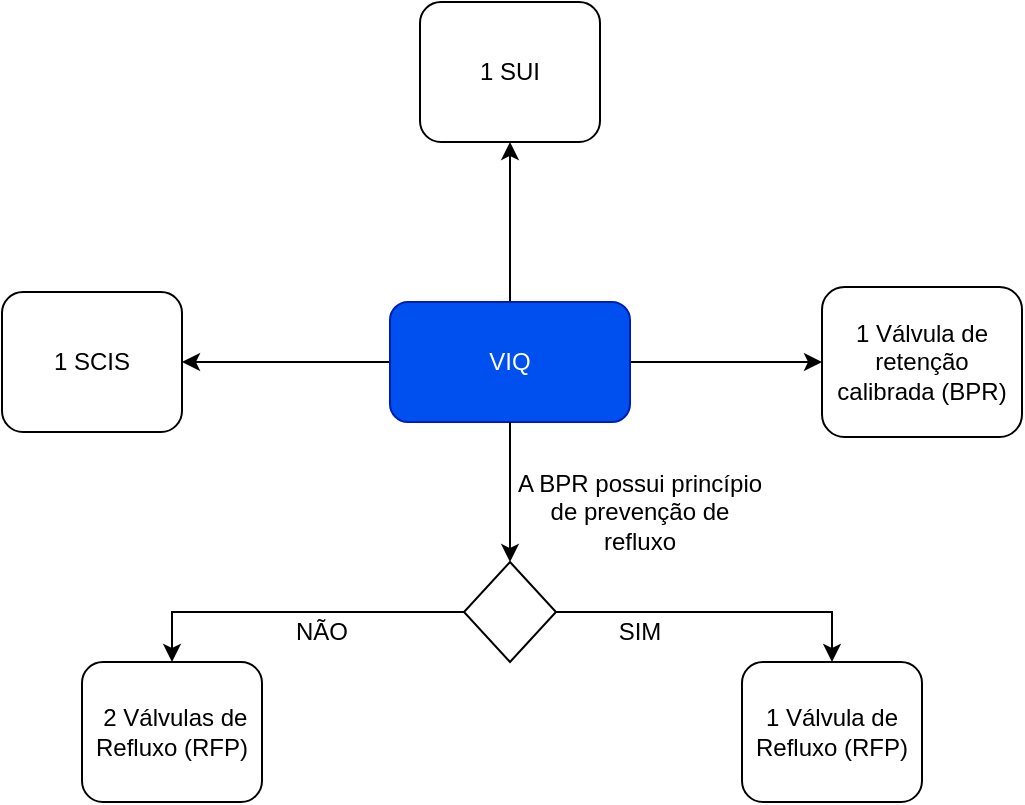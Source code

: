 <mxfile version="19.0.3" type="github">
  <diagram id="APq7yh2o23A28OA9TLXc" name="Page-1">
    <mxGraphModel dx="942" dy="614" grid="1" gridSize="10" guides="1" tooltips="1" connect="1" arrows="1" fold="1" page="1" pageScale="1" pageWidth="827" pageHeight="1169" math="0" shadow="0">
      <root>
        <mxCell id="0" />
        <mxCell id="1" parent="0" />
        <mxCell id="Csvonph7ouFIjeJ6Ovv--25" style="edgeStyle=orthogonalEdgeStyle;rounded=0;orthogonalLoop=1;jettySize=auto;html=1;exitX=1;exitY=0.5;exitDx=0;exitDy=0;entryX=0;entryY=0.5;entryDx=0;entryDy=0;fontSize=12;" edge="1" parent="1" source="Csvonph7ouFIjeJ6Ovv--1" target="Csvonph7ouFIjeJ6Ovv--18">
          <mxGeometry relative="1" as="geometry" />
        </mxCell>
        <mxCell id="Csvonph7ouFIjeJ6Ovv--27" style="edgeStyle=orthogonalEdgeStyle;rounded=0;orthogonalLoop=1;jettySize=auto;html=1;exitX=0.5;exitY=0;exitDx=0;exitDy=0;entryX=0.5;entryY=1;entryDx=0;entryDy=0;fontSize=12;" edge="1" parent="1" source="Csvonph7ouFIjeJ6Ovv--1" target="Csvonph7ouFIjeJ6Ovv--26">
          <mxGeometry relative="1" as="geometry" />
        </mxCell>
        <mxCell id="Csvonph7ouFIjeJ6Ovv--29" style="edgeStyle=orthogonalEdgeStyle;rounded=0;orthogonalLoop=1;jettySize=auto;html=1;exitX=0;exitY=0.5;exitDx=0;exitDy=0;entryX=1;entryY=0.5;entryDx=0;entryDy=0;fontSize=12;" edge="1" parent="1" source="Csvonph7ouFIjeJ6Ovv--1" target="Csvonph7ouFIjeJ6Ovv--28">
          <mxGeometry relative="1" as="geometry" />
        </mxCell>
        <mxCell id="Csvonph7ouFIjeJ6Ovv--1" value="VIQ" style="rounded=1;whiteSpace=wrap;html=1;fillColor=#0050ef;fontColor=#ffffff;strokeColor=#001DBC;" vertex="1" parent="1">
          <mxGeometry x="354" y="180" width="120" height="60" as="geometry" />
        </mxCell>
        <mxCell id="Csvonph7ouFIjeJ6Ovv--16" value="" style="edgeStyle=orthogonalEdgeStyle;rounded=0;orthogonalLoop=1;jettySize=auto;html=1;fontSize=12;exitX=0.5;exitY=1;exitDx=0;exitDy=0;" edge="1" parent="1" source="Csvonph7ouFIjeJ6Ovv--1" target="Csvonph7ouFIjeJ6Ovv--15">
          <mxGeometry relative="1" as="geometry">
            <mxPoint x="414" y="250" as="sourcePoint" />
          </mxGeometry>
        </mxCell>
        <mxCell id="Csvonph7ouFIjeJ6Ovv--10" value="&amp;nbsp;2 Válvulas de Refluxo (RFP)" style="rounded=1;whiteSpace=wrap;html=1;" vertex="1" parent="1">
          <mxGeometry x="200" y="360" width="90" height="70" as="geometry" />
        </mxCell>
        <mxCell id="Csvonph7ouFIjeJ6Ovv--11" value="1 Válvula de Refluxo (RFP)" style="rounded=1;whiteSpace=wrap;html=1;" vertex="1" parent="1">
          <mxGeometry x="530" y="360" width="90" height="70" as="geometry" />
        </mxCell>
        <mxCell id="Csvonph7ouFIjeJ6Ovv--14" value="A BPR possui princípio de prevenção de refluxo" style="text;html=1;strokeColor=none;fillColor=none;align=center;verticalAlign=middle;whiteSpace=wrap;rounded=0;fontSize=12;" vertex="1" parent="1">
          <mxGeometry x="414" y="260" width="130" height="50" as="geometry" />
        </mxCell>
        <mxCell id="Csvonph7ouFIjeJ6Ovv--20" style="edgeStyle=orthogonalEdgeStyle;rounded=0;orthogonalLoop=1;jettySize=auto;html=1;entryX=0.5;entryY=0;entryDx=0;entryDy=0;fontSize=12;" edge="1" parent="1" source="Csvonph7ouFIjeJ6Ovv--15" target="Csvonph7ouFIjeJ6Ovv--10">
          <mxGeometry relative="1" as="geometry" />
        </mxCell>
        <mxCell id="Csvonph7ouFIjeJ6Ovv--22" style="edgeStyle=orthogonalEdgeStyle;rounded=0;orthogonalLoop=1;jettySize=auto;html=1;exitX=1;exitY=0.5;exitDx=0;exitDy=0;entryX=0.5;entryY=0;entryDx=0;entryDy=0;fontSize=12;" edge="1" parent="1" source="Csvonph7ouFIjeJ6Ovv--15" target="Csvonph7ouFIjeJ6Ovv--11">
          <mxGeometry relative="1" as="geometry" />
        </mxCell>
        <mxCell id="Csvonph7ouFIjeJ6Ovv--15" value="" style="rhombus;whiteSpace=wrap;html=1;" vertex="1" parent="1">
          <mxGeometry x="391" y="310" width="46" height="50" as="geometry" />
        </mxCell>
        <mxCell id="Csvonph7ouFIjeJ6Ovv--18" value="1 Válvula de retenção calibrada (BPR)" style="rounded=1;whiteSpace=wrap;html=1;" vertex="1" parent="1">
          <mxGeometry x="570" y="172.5" width="100" height="75" as="geometry" />
        </mxCell>
        <mxCell id="Csvonph7ouFIjeJ6Ovv--19" value="SIM" style="text;html=1;strokeColor=none;fillColor=none;align=center;verticalAlign=middle;whiteSpace=wrap;rounded=0;fontSize=12;" vertex="1" parent="1">
          <mxGeometry x="449" y="330" width="60" height="30" as="geometry" />
        </mxCell>
        <mxCell id="Csvonph7ouFIjeJ6Ovv--23" value="NÃO" style="text;html=1;strokeColor=none;fillColor=none;align=center;verticalAlign=middle;whiteSpace=wrap;rounded=0;fontSize=12;" vertex="1" parent="1">
          <mxGeometry x="290" y="330" width="60" height="30" as="geometry" />
        </mxCell>
        <mxCell id="Csvonph7ouFIjeJ6Ovv--26" value="1 SUI" style="rounded=1;whiteSpace=wrap;html=1;" vertex="1" parent="1">
          <mxGeometry x="369" y="30" width="90" height="70" as="geometry" />
        </mxCell>
        <mxCell id="Csvonph7ouFIjeJ6Ovv--28" value="1 SCIS" style="rounded=1;whiteSpace=wrap;html=1;" vertex="1" parent="1">
          <mxGeometry x="160" y="175" width="90" height="70" as="geometry" />
        </mxCell>
      </root>
    </mxGraphModel>
  </diagram>
</mxfile>
